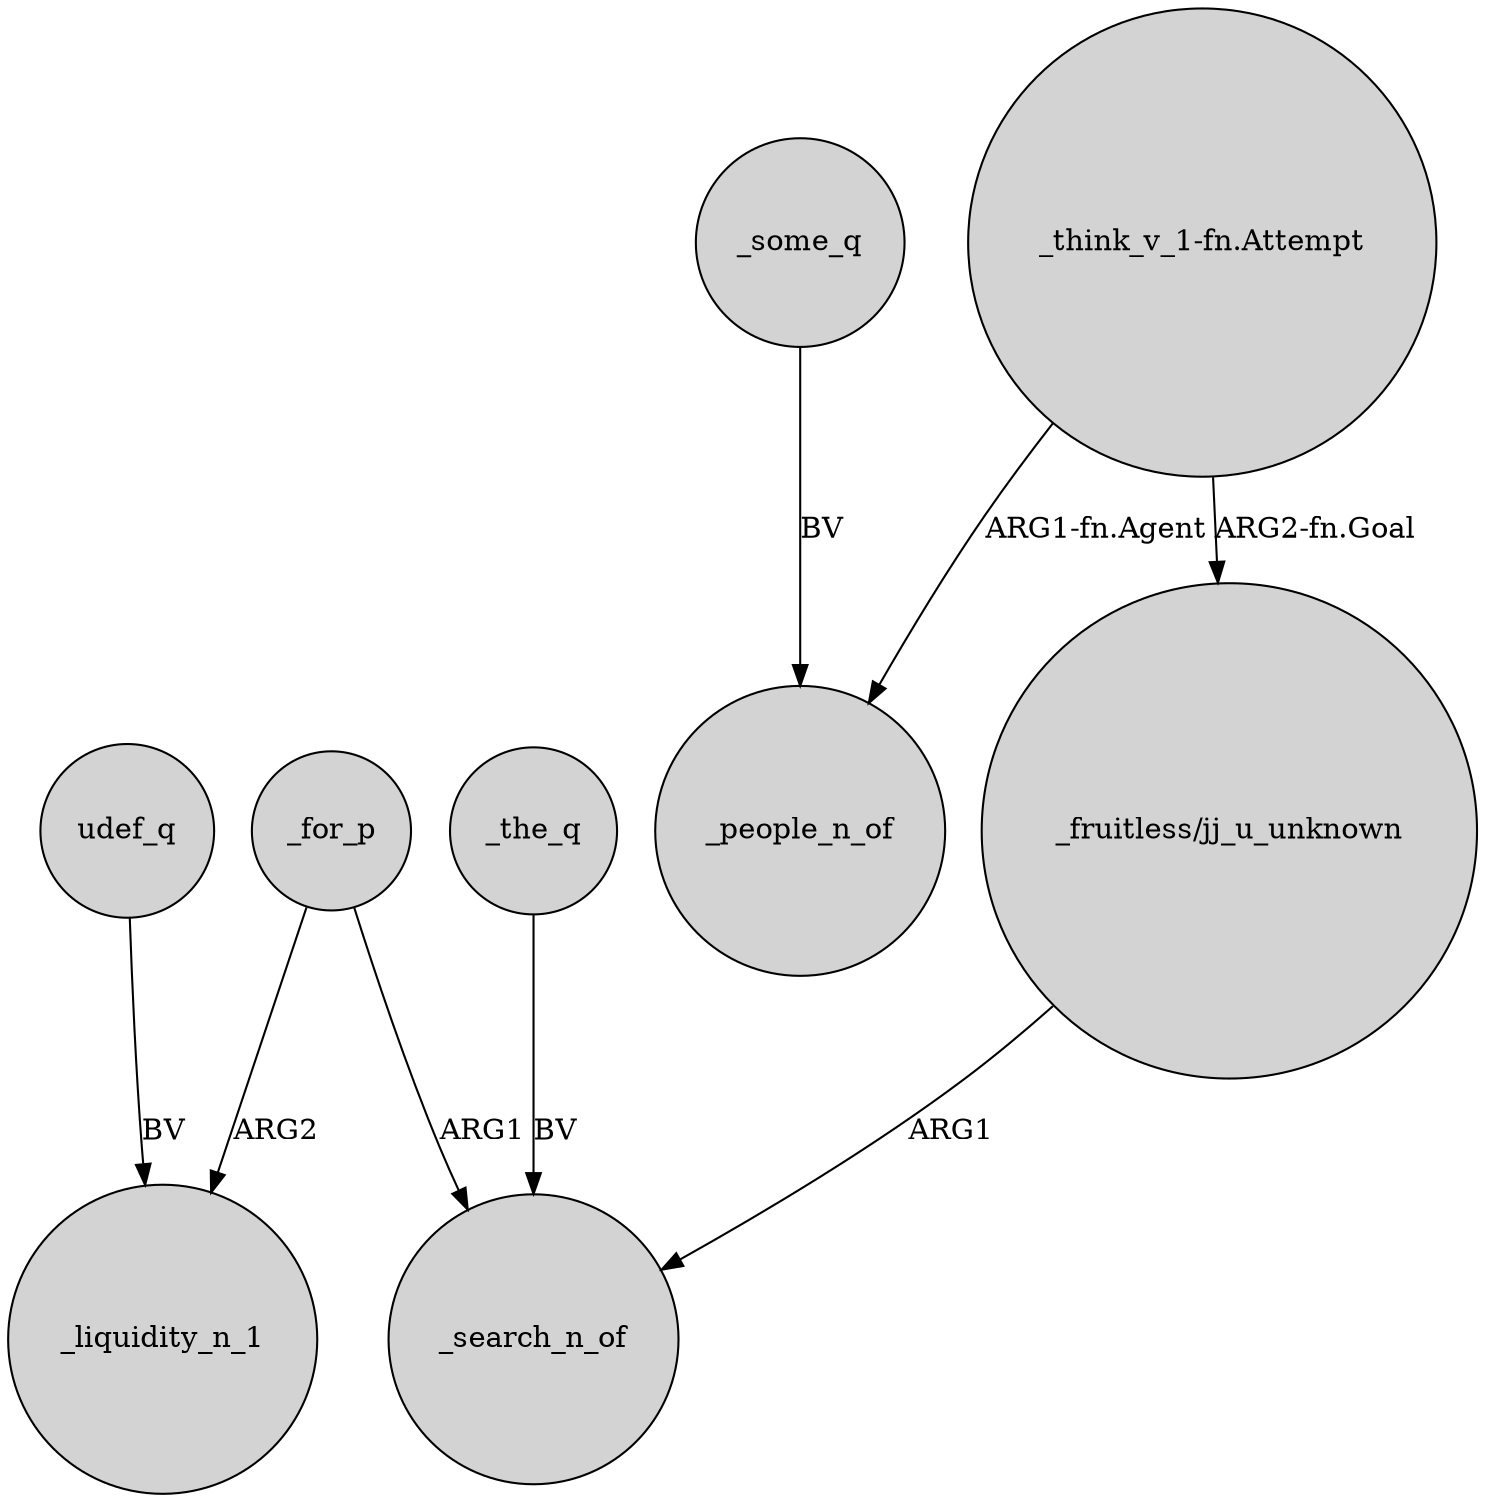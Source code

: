 digraph {
	node [shape=circle style=filled]
	_for_p -> _liquidity_n_1 [label=ARG2]
	"_think_v_1-fn.Attempt" -> _people_n_of [label="ARG1-fn.Agent"]
	udef_q -> _liquidity_n_1 [label=BV]
	_for_p -> _search_n_of [label=ARG1]
	"_think_v_1-fn.Attempt" -> "_fruitless/jj_u_unknown" [label="ARG2-fn.Goal"]
	_some_q -> _people_n_of [label=BV]
	"_fruitless/jj_u_unknown" -> _search_n_of [label=ARG1]
	_the_q -> _search_n_of [label=BV]
}
